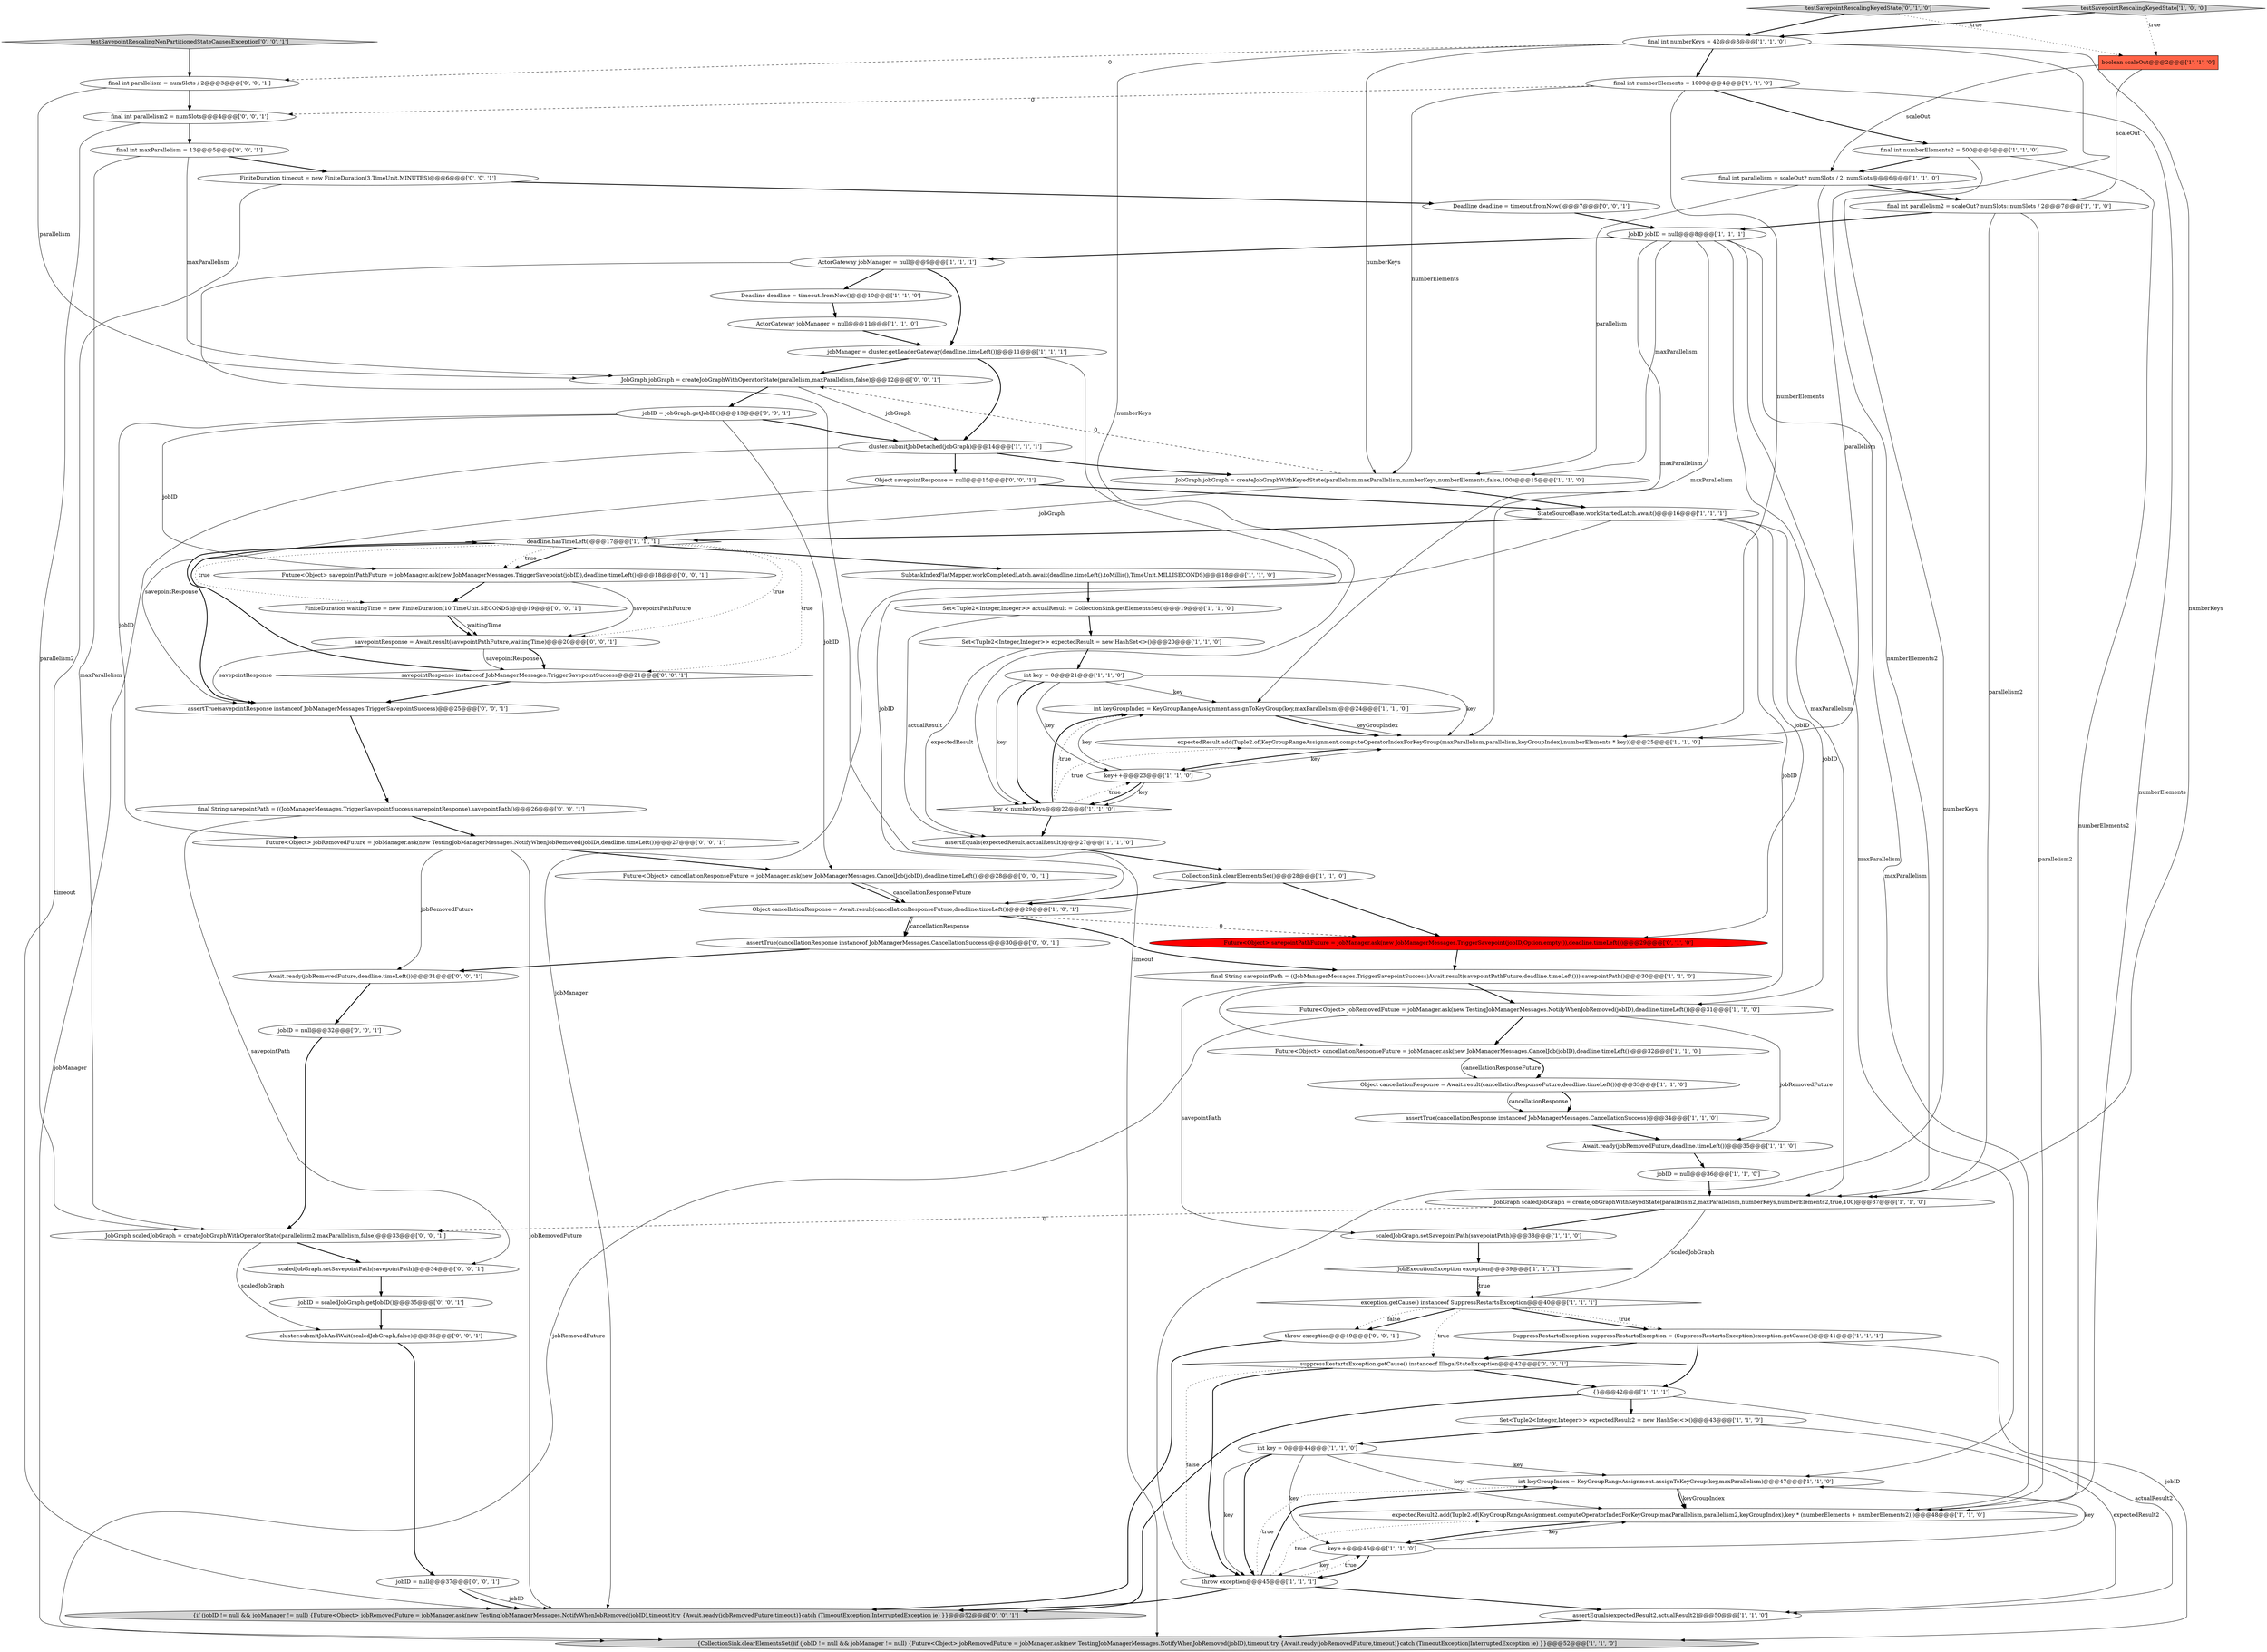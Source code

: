 digraph {
64 [style = filled, label = "JobGraph jobGraph = createJobGraphWithOperatorState(parallelism,maxParallelism,false)@@@12@@@['0', '0', '1']", fillcolor = white, shape = ellipse image = "AAA0AAABBB3BBB"];
5 [style = filled, label = "int keyGroupIndex = KeyGroupRangeAssignment.assignToKeyGroup(key,maxParallelism)@@@47@@@['1', '1', '0']", fillcolor = white, shape = ellipse image = "AAA0AAABBB1BBB"];
13 [style = filled, label = "int key = 0@@@21@@@['1', '1', '0']", fillcolor = white, shape = ellipse image = "AAA0AAABBB1BBB"];
8 [style = filled, label = "{}@@@42@@@['1', '1', '1']", fillcolor = white, shape = ellipse image = "AAA0AAABBB1BBB"];
15 [style = filled, label = "int keyGroupIndex = KeyGroupRangeAssignment.assignToKeyGroup(key,maxParallelism)@@@24@@@['1', '1', '0']", fillcolor = white, shape = ellipse image = "AAA0AAABBB1BBB"];
32 [style = filled, label = "Deadline deadline = timeout.fromNow()@@@10@@@['1', '1', '0']", fillcolor = white, shape = ellipse image = "AAA0AAABBB1BBB"];
54 [style = filled, label = "final int parallelism = numSlots / 2@@@3@@@['0', '0', '1']", fillcolor = white, shape = ellipse image = "AAA0AAABBB3BBB"];
14 [style = filled, label = "{CollectionSink.clearElementsSet()if (jobID != null && jobManager != null) {Future<Object> jobRemovedFuture = jobManager.ask(new TestingJobManagerMessages.NotifyWhenJobRemoved(jobID),timeout)try {Await.ready(jobRemovedFuture,timeout)}catch (TimeoutException|InterruptedException ie) }}@@@52@@@['1', '1', '0']", fillcolor = lightgray, shape = ellipse image = "AAA0AAABBB1BBB"];
26 [style = filled, label = "JobID jobID = null@@@8@@@['1', '1', '1']", fillcolor = white, shape = ellipse image = "AAA0AAABBB1BBB"];
11 [style = filled, label = "exception.getCause() instanceof SuppressRestartsException@@@40@@@['1', '1', '1']", fillcolor = white, shape = diamond image = "AAA0AAABBB1BBB"];
56 [style = filled, label = "Future<Object> jobRemovedFuture = jobManager.ask(new TestingJobManagerMessages.NotifyWhenJobRemoved(jobID),deadline.timeLeft())@@@27@@@['0', '0', '1']", fillcolor = white, shape = ellipse image = "AAA0AAABBB3BBB"];
3 [style = filled, label = "SuppressRestartsException suppressRestartsException = (SuppressRestartsException)exception.getCause()@@@41@@@['1', '1', '1']", fillcolor = white, shape = ellipse image = "AAA0AAABBB1BBB"];
67 [style = filled, label = "FiniteDuration waitingTime = new FiniteDuration(10,TimeUnit.SECONDS)@@@19@@@['0', '0', '1']", fillcolor = white, shape = ellipse image = "AAA0AAABBB3BBB"];
29 [style = filled, label = "scaledJobGraph.setSavepointPath(savepointPath)@@@38@@@['1', '1', '0']", fillcolor = white, shape = ellipse image = "AAA0AAABBB1BBB"];
24 [style = filled, label = "deadline.hasTimeLeft()@@@17@@@['1', '1', '1']", fillcolor = white, shape = diamond image = "AAA0AAABBB1BBB"];
18 [style = filled, label = "final int numberElements = 1000@@@4@@@['1', '1', '0']", fillcolor = white, shape = ellipse image = "AAA0AAABBB1BBB"];
41 [style = filled, label = "assertEquals(expectedResult2,actualResult2)@@@50@@@['1', '1', '0']", fillcolor = white, shape = ellipse image = "AAA0AAABBB1BBB"];
1 [style = filled, label = "assertEquals(expectedResult,actualResult)@@@27@@@['1', '1', '0']", fillcolor = white, shape = ellipse image = "AAA0AAABBB1BBB"];
53 [style = filled, label = "savepointResponse instanceof JobManagerMessages.TriggerSavepointSuccess@@@21@@@['0', '0', '1']", fillcolor = white, shape = diamond image = "AAA0AAABBB3BBB"];
9 [style = filled, label = "Set<Tuple2<Integer,Integer>> actualResult = CollectionSink.getElementsSet()@@@19@@@['1', '1', '0']", fillcolor = white, shape = ellipse image = "AAA0AAABBB1BBB"];
36 [style = filled, label = "final String savepointPath = ((JobManagerMessages.TriggerSavepointSuccess)Await.result(savepointPathFuture,deadline.timeLeft())).savepointPath()@@@30@@@['1', '1', '0']", fillcolor = white, shape = ellipse image = "AAA0AAABBB1BBB"];
43 [style = filled, label = "key < numberKeys@@@22@@@['1', '1', '0']", fillcolor = white, shape = diamond image = "AAA0AAABBB1BBB"];
4 [style = filled, label = "Object cancellationResponse = Await.result(cancellationResponseFuture,deadline.timeLeft())@@@33@@@['1', '1', '0']", fillcolor = white, shape = ellipse image = "AAA0AAABBB1BBB"];
16 [style = filled, label = "CollectionSink.clearElementsSet()@@@28@@@['1', '1', '0']", fillcolor = white, shape = ellipse image = "AAA0AAABBB1BBB"];
21 [style = filled, label = "assertTrue(cancellationResponse instanceof JobManagerMessages.CancellationSuccess)@@@34@@@['1', '1', '0']", fillcolor = white, shape = ellipse image = "AAA0AAABBB1BBB"];
77 [style = filled, label = "jobID = null@@@32@@@['0', '0', '1']", fillcolor = white, shape = ellipse image = "AAA0AAABBB3BBB"];
23 [style = filled, label = "throw exception@@@45@@@['1', '1', '1']", fillcolor = white, shape = ellipse image = "AAA0AAABBB1BBB"];
65 [style = filled, label = "Deadline deadline = timeout.fromNow()@@@7@@@['0', '0', '1']", fillcolor = white, shape = ellipse image = "AAA0AAABBB3BBB"];
58 [style = filled, label = "testSavepointRescalingNonPartitionedStateCausesException['0', '0', '1']", fillcolor = lightgray, shape = diamond image = "AAA0AAABBB3BBB"];
0 [style = filled, label = "ActorGateway jobManager = null@@@11@@@['1', '1', '0']", fillcolor = white, shape = ellipse image = "AAA0AAABBB1BBB"];
47 [style = filled, label = "jobID = null@@@36@@@['1', '1', '0']", fillcolor = white, shape = ellipse image = "AAA0AAABBB1BBB"];
20 [style = filled, label = "Await.ready(jobRemovedFuture,deadline.timeLeft())@@@35@@@['1', '1', '0']", fillcolor = white, shape = ellipse image = "AAA0AAABBB1BBB"];
12 [style = filled, label = "ActorGateway jobManager = null@@@9@@@['1', '1', '1']", fillcolor = white, shape = ellipse image = "AAA0AAABBB1BBB"];
28 [style = filled, label = "JobGraph scaledJobGraph = createJobGraphWithKeyedState(parallelism2,maxParallelism,numberKeys,numberElements2,true,100)@@@37@@@['1', '1', '0']", fillcolor = white, shape = ellipse image = "AAA0AAABBB1BBB"];
35 [style = filled, label = "boolean scaleOut@@@2@@@['1', '1', '0']", fillcolor = tomato, shape = box image = "AAA0AAABBB1BBB"];
57 [style = filled, label = "Future<Object> cancellationResponseFuture = jobManager.ask(new JobManagerMessages.CancelJob(jobID),deadline.timeLeft())@@@28@@@['0', '0', '1']", fillcolor = white, shape = ellipse image = "AAA0AAABBB3BBB"];
37 [style = filled, label = "SubtaskIndexFlatMapper.workCompletedLatch.await(deadline.timeLeft().toMillis(),TimeUnit.MILLISECONDS)@@@18@@@['1', '1', '0']", fillcolor = white, shape = ellipse image = "AAA0AAABBB1BBB"];
40 [style = filled, label = "Future<Object> cancellationResponseFuture = jobManager.ask(new JobManagerMessages.CancelJob(jobID),deadline.timeLeft())@@@32@@@['1', '1', '0']", fillcolor = white, shape = ellipse image = "AAA0AAABBB1BBB"];
27 [style = filled, label = "JobGraph jobGraph = createJobGraphWithKeyedState(parallelism,maxParallelism,numberKeys,numberElements,false,100)@@@15@@@['1', '1', '0']", fillcolor = white, shape = ellipse image = "AAA0AAABBB1BBB"];
6 [style = filled, label = "JobExecutionException exception@@@39@@@['1', '1', '1']", fillcolor = white, shape = diamond image = "AAA0AAABBB1BBB"];
44 [style = filled, label = "final int parallelism2 = scaleOut? numSlots: numSlots / 2@@@7@@@['1', '1', '0']", fillcolor = white, shape = ellipse image = "AAA0AAABBB1BBB"];
62 [style = filled, label = "jobID = null@@@37@@@['0', '0', '1']", fillcolor = white, shape = ellipse image = "AAA0AAABBB3BBB"];
2 [style = filled, label = "int key = 0@@@44@@@['1', '1', '0']", fillcolor = white, shape = ellipse image = "AAA0AAABBB1BBB"];
50 [style = filled, label = "cluster.submitJobAndWait(scaledJobGraph,false)@@@36@@@['0', '0', '1']", fillcolor = white, shape = ellipse image = "AAA0AAABBB3BBB"];
17 [style = filled, label = "final int numberElements2 = 500@@@5@@@['1', '1', '0']", fillcolor = white, shape = ellipse image = "AAA0AAABBB1BBB"];
25 [style = filled, label = "cluster.submitJobDetached(jobGraph)@@@14@@@['1', '1', '1']", fillcolor = white, shape = ellipse image = "AAA0AAABBB1BBB"];
30 [style = filled, label = "key++@@@23@@@['1', '1', '0']", fillcolor = white, shape = ellipse image = "AAA0AAABBB1BBB"];
66 [style = filled, label = "Await.ready(jobRemovedFuture,deadline.timeLeft())@@@31@@@['0', '0', '1']", fillcolor = white, shape = ellipse image = "AAA0AAABBB3BBB"];
68 [style = filled, label = "scaledJobGraph.setSavepointPath(savepointPath)@@@34@@@['0', '0', '1']", fillcolor = white, shape = ellipse image = "AAA0AAABBB3BBB"];
72 [style = filled, label = "final String savepointPath = ((JobManagerMessages.TriggerSavepointSuccess)savepointResponse).savepointPath()@@@26@@@['0', '0', '1']", fillcolor = white, shape = ellipse image = "AAA0AAABBB3BBB"];
76 [style = filled, label = "savepointResponse = Await.result(savepointPathFuture,waitingTime)@@@20@@@['0', '0', '1']", fillcolor = white, shape = ellipse image = "AAA0AAABBB3BBB"];
39 [style = filled, label = "Set<Tuple2<Integer,Integer>> expectedResult2 = new HashSet<>()@@@43@@@['1', '1', '0']", fillcolor = white, shape = ellipse image = "AAA0AAABBB1BBB"];
71 [style = filled, label = "{if (jobID != null && jobManager != null) {Future<Object> jobRemovedFuture = jobManager.ask(new TestingJobManagerMessages.NotifyWhenJobRemoved(jobID),timeout)try {Await.ready(jobRemovedFuture,timeout)}catch (TimeoutException|InterruptedException ie) }}@@@52@@@['0', '0', '1']", fillcolor = lightgray, shape = ellipse image = "AAA0AAABBB3BBB"];
63 [style = filled, label = "assertTrue(savepointResponse instanceof JobManagerMessages.TriggerSavepointSuccess)@@@25@@@['0', '0', '1']", fillcolor = white, shape = ellipse image = "AAA0AAABBB3BBB"];
73 [style = filled, label = "throw exception@@@49@@@['0', '0', '1']", fillcolor = white, shape = ellipse image = "AAA0AAABBB3BBB"];
70 [style = filled, label = "FiniteDuration timeout = new FiniteDuration(3,TimeUnit.MINUTES)@@@6@@@['0', '0', '1']", fillcolor = white, shape = ellipse image = "AAA0AAABBB3BBB"];
34 [style = filled, label = "Future<Object> jobRemovedFuture = jobManager.ask(new TestingJobManagerMessages.NotifyWhenJobRemoved(jobID),deadline.timeLeft())@@@31@@@['1', '1', '0']", fillcolor = white, shape = ellipse image = "AAA0AAABBB1BBB"];
46 [style = filled, label = "jobManager = cluster.getLeaderGateway(deadline.timeLeft())@@@11@@@['1', '1', '1']", fillcolor = white, shape = ellipse image = "AAA0AAABBB1BBB"];
31 [style = filled, label = "final int numberKeys = 42@@@3@@@['1', '1', '0']", fillcolor = white, shape = ellipse image = "AAA0AAABBB1BBB"];
49 [style = filled, label = "testSavepointRescalingKeyedState['0', '1', '0']", fillcolor = lightgray, shape = diamond image = "AAA0AAABBB2BBB"];
10 [style = filled, label = "StateSourceBase.workStartedLatch.await()@@@16@@@['1', '1', '1']", fillcolor = white, shape = ellipse image = "AAA0AAABBB1BBB"];
51 [style = filled, label = "suppressRestartsException.getCause() instanceof IllegalStateException@@@42@@@['0', '0', '1']", fillcolor = white, shape = diamond image = "AAA0AAABBB3BBB"];
69 [style = filled, label = "Future<Object> savepointPathFuture = jobManager.ask(new JobManagerMessages.TriggerSavepoint(jobID),deadline.timeLeft())@@@18@@@['0', '0', '1']", fillcolor = white, shape = ellipse image = "AAA0AAABBB3BBB"];
42 [style = filled, label = "expectedResult.add(Tuple2.of(KeyGroupRangeAssignment.computeOperatorIndexForKeyGroup(maxParallelism,parallelism,keyGroupIndex),numberElements * key))@@@25@@@['1', '1', '0']", fillcolor = white, shape = ellipse image = "AAA0AAABBB1BBB"];
75 [style = filled, label = "JobGraph scaledJobGraph = createJobGraphWithOperatorState(parallelism2,maxParallelism,false)@@@33@@@['0', '0', '1']", fillcolor = white, shape = ellipse image = "AAA0AAABBB3BBB"];
48 [style = filled, label = "Future<Object> savepointPathFuture = jobManager.ask(new JobManagerMessages.TriggerSavepoint(jobID,Option.empty()),deadline.timeLeft())@@@29@@@['0', '1', '0']", fillcolor = red, shape = ellipse image = "AAA1AAABBB2BBB"];
60 [style = filled, label = "Object savepointResponse = null@@@15@@@['0', '0', '1']", fillcolor = white, shape = ellipse image = "AAA0AAABBB3BBB"];
7 [style = filled, label = "expectedResult2.add(Tuple2.of(KeyGroupRangeAssignment.computeOperatorIndexForKeyGroup(maxParallelism,parallelism2,keyGroupIndex),key * (numberElements + numberElements2)))@@@48@@@['1', '1', '0']", fillcolor = white, shape = ellipse image = "AAA0AAABBB1BBB"];
61 [style = filled, label = "assertTrue(cancellationResponse instanceof JobManagerMessages.CancellationSuccess)@@@30@@@['0', '0', '1']", fillcolor = white, shape = ellipse image = "AAA0AAABBB3BBB"];
33 [style = filled, label = "Set<Tuple2<Integer,Integer>> expectedResult = new HashSet<>()@@@20@@@['1', '1', '0']", fillcolor = white, shape = ellipse image = "AAA0AAABBB1BBB"];
19 [style = filled, label = "key++@@@46@@@['1', '1', '0']", fillcolor = white, shape = ellipse image = "AAA0AAABBB1BBB"];
74 [style = filled, label = "jobID = jobGraph.getJobID()@@@13@@@['0', '0', '1']", fillcolor = white, shape = ellipse image = "AAA0AAABBB3BBB"];
45 [style = filled, label = "Object cancellationResponse = Await.result(cancellationResponseFuture,deadline.timeLeft())@@@29@@@['1', '0', '1']", fillcolor = white, shape = ellipse image = "AAA0AAABBB1BBB"];
55 [style = filled, label = "jobID = scaledJobGraph.getJobID()@@@35@@@['0', '0', '1']", fillcolor = white, shape = ellipse image = "AAA0AAABBB3BBB"];
59 [style = filled, label = "final int maxParallelism = 13@@@5@@@['0', '0', '1']", fillcolor = white, shape = ellipse image = "AAA0AAABBB3BBB"];
38 [style = filled, label = "final int parallelism = scaleOut? numSlots / 2: numSlots@@@6@@@['1', '1', '0']", fillcolor = white, shape = ellipse image = "AAA0AAABBB1BBB"];
52 [style = filled, label = "final int parallelism2 = numSlots@@@4@@@['0', '0', '1']", fillcolor = white, shape = ellipse image = "AAA0AAABBB3BBB"];
22 [style = filled, label = "testSavepointRescalingKeyedState['1', '0', '0']", fillcolor = lightgray, shape = diamond image = "AAA0AAABBB1BBB"];
40->4 [style = bold, label=""];
63->72 [style = bold, label=""];
24->63 [style = bold, label=""];
61->66 [style = bold, label=""];
46->25 [style = bold, label=""];
38->44 [style = bold, label=""];
0->46 [style = bold, label=""];
11->51 [style = dotted, label="true"];
31->43 [style = solid, label="numberKeys"];
10->24 [style = bold, label=""];
70->65 [style = bold, label=""];
32->0 [style = bold, label=""];
53->63 [style = bold, label=""];
23->5 [style = dotted, label="true"];
27->24 [style = solid, label="jobGraph"];
24->67 [style = dotted, label="true"];
19->7 [style = solid, label="key"];
52->59 [style = bold, label=""];
35->38 [style = solid, label="scaleOut"];
67->76 [style = solid, label="waitingTime"];
10->34 [style = solid, label="jobID"];
70->71 [style = solid, label="timeout"];
37->9 [style = bold, label=""];
15->42 [style = solid, label="keyGroupIndex"];
17->38 [style = bold, label=""];
2->23 [style = bold, label=""];
13->30 [style = solid, label="key"];
29->6 [style = bold, label=""];
26->12 [style = bold, label=""];
45->48 [style = dashed, label="0"];
18->7 [style = solid, label="numberElements"];
28->11 [style = solid, label="scaledJobGraph"];
45->61 [style = bold, label=""];
44->28 [style = solid, label="parallelism2"];
30->43 [style = solid, label="key"];
6->11 [style = bold, label=""];
43->1 [style = bold, label=""];
50->62 [style = bold, label=""];
75->68 [style = bold, label=""];
73->71 [style = bold, label=""];
18->52 [style = dashed, label="0"];
22->35 [style = dotted, label="true"];
30->42 [style = solid, label="key"];
6->11 [style = dotted, label="true"];
8->39 [style = bold, label=""];
31->28 [style = solid, label="numberKeys"];
11->73 [style = bold, label=""];
10->40 [style = solid, label="jobID"];
54->52 [style = bold, label=""];
3->14 [style = solid, label="jobID"];
64->25 [style = solid, label="jobGraph"];
9->33 [style = bold, label=""];
51->23 [style = bold, label=""];
16->45 [style = bold, label=""];
45->61 [style = solid, label="cancellationResponse"];
13->43 [style = solid, label="key"];
47->28 [style = bold, label=""];
77->75 [style = bold, label=""];
64->74 [style = bold, label=""];
26->15 [style = solid, label="maxParallelism"];
4->21 [style = bold, label=""];
18->27 [style = solid, label="numberElements"];
60->63 [style = solid, label="savepointResponse"];
56->57 [style = bold, label=""];
46->71 [style = solid, label="jobManager"];
57->45 [style = bold, label=""];
3->51 [style = bold, label=""];
23->19 [style = dotted, label="true"];
33->13 [style = bold, label=""];
11->73 [style = dotted, label="false"];
58->54 [style = bold, label=""];
44->7 [style = solid, label="parallelism2"];
31->23 [style = solid, label="numberKeys"];
62->71 [style = solid, label="jobID"];
43->30 [style = dotted, label="true"];
25->27 [style = bold, label=""];
57->45 [style = solid, label="cancellationResponseFuture"];
2->5 [style = solid, label="key"];
34->14 [style = solid, label="jobRemovedFuture"];
9->1 [style = solid, label="actualResult"];
1->16 [style = bold, label=""];
49->31 [style = bold, label=""];
13->43 [style = bold, label=""];
17->7 [style = solid, label="numberElements2"];
76->53 [style = solid, label="savepointResponse"];
53->24 [style = bold, label=""];
5->7 [style = bold, label=""];
69->76 [style = solid, label="savepointPathFuture"];
30->15 [style = solid, label="key"];
34->20 [style = solid, label="jobRemovedFuture"];
33->1 [style = solid, label="expectedResult"];
52->75 [style = solid, label="parallelism2"];
76->53 [style = bold, label=""];
19->23 [style = solid, label="key"];
75->50 [style = solid, label="scaledJobGraph"];
38->42 [style = solid, label="parallelism"];
74->56 [style = solid, label="jobID"];
13->42 [style = solid, label="key"];
28->29 [style = bold, label=""];
26->7 [style = solid, label="maxParallelism"];
10->45 [style = solid, label="jobID"];
65->26 [style = bold, label=""];
56->66 [style = solid, label="jobRemovedFuture"];
23->5 [style = bold, label=""];
34->40 [style = bold, label=""];
24->69 [style = bold, label=""];
30->43 [style = bold, label=""];
45->36 [style = bold, label=""];
12->32 [style = bold, label=""];
8->41 [style = solid, label="actualResult2"];
35->44 [style = solid, label="scaleOut"];
31->27 [style = solid, label="numberKeys"];
17->28 [style = solid, label="numberElements2"];
23->41 [style = bold, label=""];
23->7 [style = dotted, label="true"];
2->23 [style = solid, label="key"];
74->25 [style = bold, label=""];
72->68 [style = solid, label="savepointPath"];
25->14 [style = solid, label="jobManager"];
12->46 [style = bold, label=""];
72->56 [style = bold, label=""];
23->71 [style = bold, label=""];
11->3 [style = bold, label=""];
3->8 [style = bold, label=""];
39->2 [style = bold, label=""];
27->10 [style = bold, label=""];
59->70 [style = bold, label=""];
2->19 [style = solid, label="key"];
16->48 [style = bold, label=""];
59->75 [style = solid, label="maxParallelism"];
24->69 [style = dotted, label="true"];
8->71 [style = bold, label=""];
4->21 [style = solid, label="cancellationResponse"];
38->27 [style = solid, label="parallelism"];
55->50 [style = bold, label=""];
74->57 [style = solid, label="jobID"];
51->8 [style = bold, label=""];
11->3 [style = dotted, label="true"];
7->19 [style = bold, label=""];
36->34 [style = bold, label=""];
41->14 [style = bold, label=""];
67->76 [style = bold, label=""];
26->27 [style = solid, label="maxParallelism"];
54->64 [style = solid, label="parallelism"];
66->77 [style = bold, label=""];
24->53 [style = dotted, label="true"];
10->48 [style = solid, label="jobID"];
5->7 [style = solid, label="keyGroupIndex"];
48->36 [style = bold, label=""];
69->67 [style = bold, label=""];
46->64 [style = bold, label=""];
43->15 [style = dotted, label="true"];
28->75 [style = dashed, label="0"];
40->4 [style = solid, label="cancellationResponseFuture"];
56->71 [style = solid, label="jobRemovedFuture"];
31->54 [style = dashed, label="0"];
26->28 [style = solid, label="maxParallelism"];
18->17 [style = bold, label=""];
22->31 [style = bold, label=""];
31->18 [style = bold, label=""];
76->63 [style = solid, label="savepointResponse"];
43->42 [style = dotted, label="true"];
20->47 [style = bold, label=""];
19->5 [style = solid, label="key"];
27->64 [style = dashed, label="0"];
36->29 [style = solid, label="savepointPath"];
26->5 [style = solid, label="maxParallelism"];
62->71 [style = bold, label=""];
21->20 [style = bold, label=""];
49->35 [style = dotted, label="true"];
44->26 [style = bold, label=""];
15->42 [style = bold, label=""];
43->15 [style = bold, label=""];
42->30 [style = bold, label=""];
13->15 [style = solid, label="key"];
26->42 [style = solid, label="maxParallelism"];
2->7 [style = solid, label="key"];
74->69 [style = solid, label="jobID"];
19->23 [style = bold, label=""];
59->64 [style = solid, label="maxParallelism"];
68->55 [style = bold, label=""];
24->37 [style = bold, label=""];
24->76 [style = dotted, label="true"];
39->41 [style = solid, label="expectedResult2"];
18->42 [style = solid, label="numberElements"];
60->10 [style = bold, label=""];
12->14 [style = solid, label="timeout"];
51->23 [style = dotted, label="false"];
25->60 [style = bold, label=""];
}
